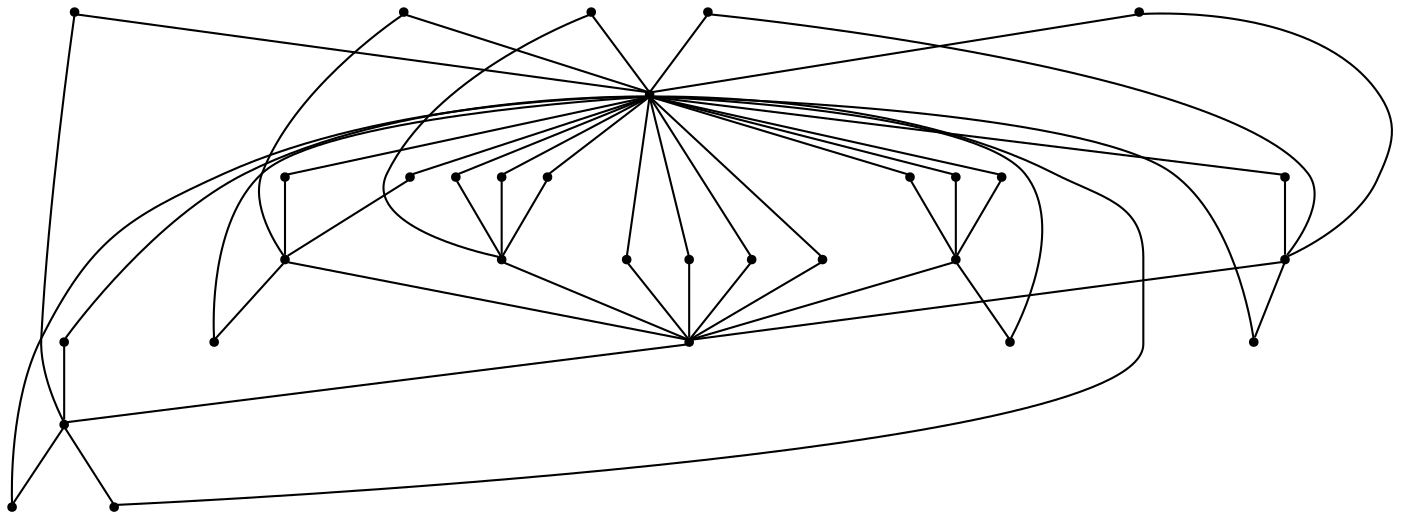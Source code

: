 graph {
  node [shape=point,comment="{\"directed\":false,\"doi\":\"10.1007/978-3-540-24595-7_20\",\"figure\":\"2 (2)\"}"]

  v0 [pos="1585.0031386264534,531.937472025553"]
  v1 [pos="1509.9891851380812,531.937472025553"]
  v2 [pos="1434.9752316497093,531.937472025553"]
  v3 [pos="1359.961278161337,531.937472025553"]
  v4 [pos="1284.947324672965,531.937472025553"]
  v5 [pos="1209.933371184593,531.937472025553"]
  v6 [pos="1134.919417696221,531.937472025553"]
  v7 [pos="1116.1659293241278,531.937472025553"]
  v8 [pos="1097.4124409520348,531.937472025553"]
  v9 [pos="1078.6589525799418,531.937472025553"]
  v10 [pos="1022.398519258721,531.937472025553"]
  v11 [pos="1003.6450308866279,531.937472025553"]
  v12 [pos="984.8915425145349,531.937472025553"]
  v13 [pos="966.1380541424419,531.937472025553"]
  v14 [pos="909.8775890261628,531.937472025553"]
  v15 [pos="891.1241006540697,531.937472025553"]
  v16 [pos="872.3706122819767,531.937472025553"]
  v17 [pos="853.6171239098837,531.937472025553"]
  v18 [pos="797.3566587936047,531.937472025553"]
  v19 [pos="778.6031704215117,531.937472025553"]
  v20 [pos="759.8496820494186,531.937472025553"]
  v21 [pos="741.0961936773256,531.937472025553"]
  v22 [pos="684.8357285610465,531.937472025553"]
  v23 [pos="666.0822401889535,531.937472025553"]
  v24 [pos="647.3287518168604,531.937472025553"]
  v25 [pos="628.5752634447674,531.937472025553"]
  v26 [pos="572.3147983284883,531.937472025553"]
  v27 [pos="553.5613099563953,531.937472025553"]
  v28 [pos="534.8078136355379,531.937472025553"]
  v29 [pos="516.0543252634448,531.937472025553"]
  v30 [pos="441.0403717750727,531.937472025553"]

  v0 -- v2 [id="-1",pos="1585.0031386264534,531.937472025553 1564.7410065406978,550.9957631429033 1537.890207122093,561.6499582926429 1509.9891533430232,561.6499582926429 1482.0840297965117,561.6499582926429 1455.233230377907,550.9957631429033 1434.9752316497093,531.937472025553"]
  v30 -- v20 [id="-2",pos="441.0403717750727,531.937472025553 464.81980832122093,599.4332631429033 528.7275254360464,644.6750640869137 600.4450308866279,644.6750640869137 672.1583393895348,644.6750640869137 736.0702216569767,599.4332631429033 759.8496820494186,531.937472025553"]
  v30 -- v6 [id="-3",pos="441.0403717750727,531.937472025553 475.32174781976744,695.9873199462887 620.1486827761628,813.6623382568356 787.9799146075582,813.6623382568356 955.806949491279,813.6623382568356 1100.6338844476743,695.9873199462887 1134.919417696221,531.937472025553"]
  v30 -- v14 [id="-4",pos="441.0403717750727,531.937472025553 468.0162291061046,639.287439982096 564.6383902616279,714.6249135335283 675.458984375,714.6249135335283 786.275445130814,714.6249135335283 882.8975744912791,639.287439982096 909.8775890261628,531.937472025553"]
  v30 -- v23 [id="-5",pos="441.0403717750727,531.937472025553 459.9397120276163,577.312342325846 504.3354696584302,606.9123586018877 553.5613099563953,606.9123586018877 602.7871184593023,606.9123586018877 647.1787427325581,577.312342325846 666.0822401889535,531.937472025553"]
  v30 -- v10 [id="-6",pos="441.0403717750727,531.937472025553 470.6333757267442,668.7750498453772 591.6892441860465,766.4374033610022 731.7194494912791,766.4374033610022 871.7454578488372,766.4374033610022 992.8013263081396,668.7750498453772 1022.398519258721,531.937472025553"]
  v30 -- v26 [id="-7",pos="441.0403717750727,531.937472025553 450.36294513081396,560.270818074544 476.83452489098835,579.4249216715491 506.67758902616276,579.4249216715491 536.5164880087209,579.4249216715491 562.9880359738372,560.270818074544 572.3147983284883,531.937472025553"]
  v30 -- v29 [id="-8",pos="441.0403717750727,531.937472025553 448.158371184593,546.12922668457 462.67357830668607,555.0874074300127 478.5473564680232,555.0874074300127 494.42113462936044,555.0874074300127 508.9321765988372,546.12922668457 516.0543252634448,531.937472025553"]
  v30 -- v19 [id="-9",pos="441.0403717750727,531.937472025553 464.70728561046514,605.1708221435543 532.8741097383721,654.7748565673825 609.8217750726744,654.7748565673825 686.7652434593023,654.7748565673825 754.9320675872093,605.1708221435543 778.6031704215117,531.937472025553"]
  v30 -- v11 [id="-10",pos="441.0403717750727,531.937472025553 470.70421511627904,663.5082244873043 587.5259356831396,756.9123586018877 722.3427053052326,756.9123586018877 857.1594113372092,756.9123586018877 973.9769985465116,663.5082244873043 1003.6450308866279,531.937472025553"]
  v30 -- v25 [id="-11",pos="441.0403717750727,531.937472025553 458.83950763081396,567.4457550048825 495.121261809593,589.8499806722002 534.8078215843024,589.8499806722002 574.4902162063953,589.8499806722002 610.7719385901163,567.4457550048825 628.5752634447674,531.937472025553"]
  v30 -- v7 [id="-12",pos="441.0403717750727,531.937472025553 475.6801417151163,690.7749176025387 616.1729651162791,803.9124806722002 778.6031704215117,803.9124806722002 941.0291787790698,803.9124806722002 1081.5220021802324,690.7749176025387 1116.1659293241278,531.937472025553"]
  v30 -- v9 [id="-13",pos="441.0403717750727,531.937472025553 475.5801144622093,680.3000132242835 607.6755450581395,785.1624806722002 759.8496820494186,785.1624806722002 912.0196220930233,785.1624806722002 1044.1150526889535,680.3000132242835 1078.6589525799418,531.937472025553"]
  v30 -- v8 [id="-14",pos="441.0403717750727,531.937472025553 475.64682049418604,685.441716512044 611.9346838662791,794.4123586018877 769.226426235465,794.4123586018877 926.514035247093,794.4123586018877 1062.8018350290697,685.441716512044 1097.4124409520348,531.937472025553"]
  v27 -- v30 [id="-15",pos="553.5613099563953,531.937472025553 544.1095294331395,554.6123504638668 521.9137490915698,569.4123586018877 497.30084484011627,569.4123586018877 472.6879405886628,569.4123586018877 450.4879632994186,554.6123504638668 441.0403717750727,531.937472025553"]
  v30 -- v16 [id="-16",pos="441.0403717750727,531.937472025553 469.37063499273256,627.549870808919 557.1077943313953,693.0500030517575 656.705496002907,693.0500030517575 756.3031976744186,693.0500030517575 844.0361918604651,627.549870808919 872.3706122819767,531.937472025553"]
  v30 -- v22 [id="-17",pos="441.0403717750727,531.937472025553 459.9855605014535,582.8456878662106 508.59460846656975,616.62483215332 562.9380541424418,616.62483215332 617.2773346656977,616.62483215332 665.886382630814,582.8456878662106 684.8357285610465,531.937472025553"]
  v21 -- v30 [id="-18",pos="741.0961936773256,531.937472025553 717.2334302325581,594.05403137207 657.5890170784884,635.0373586018877 591.0682867005814,635.0373586018877 524.5433911700582,635.0373586018877 464.89897801598835,594.05403137207 441.0403717750727,531.937472025553"]
  v30 -- v15 [id="-19",pos="441.0403717750727,531.937472025553 468.80802143895346,633.3833058675127 560.9501635174419,703.6874135335283 666.0822401889535,703.6874135335283 771.2101199127907,703.6874135335283 863.3522619912791,633.3833058675127 891.1241006540697,531.937472025553"]
  v17 -- v30 [id="-20",pos="853.6171239098837,531.937472025553 824.9159156976744,621.8166351318356 741.5296239098838,682.7248891194658 647.3287518168604,682.7248891194658 553.1237463662791,682.7248891194658 469.7373909883721,621.8166351318356 441.0403717750727,531.937472025553"]
  v30 -- v12 [id="-21",pos="441.0403717750727,531.937472025553 470.4416833212209,658.2207997639971 583.1376453488372,747.6874033610022 712.9659611191861,747.6874033610022 842.7900799418604,747.6874033610022 955.4860737645349,658.2207997639971 984.8915425145349,531.937472025553"]
  v13 -- v30 [id="-22",pos="966.1380541424419,531.937472025553 937.0076126453488,653.2540639241533 828.4374091569767,738.8248443603512 703.5892169331395,738.8248443603512 578.7368277616279,738.8248443603512 470.1666242732558,653.2540639241533 441.0403717750727,531.937472025553"]
  v30 -- v24 [id="-23",pos="441.0403717750727,531.937472025553 459.64799236918606,572.191492716471 499.89716569767444,597.9249318440752 544.1845657703489,597.9249318440752 588.4677688953489,597.9249318440752 628.7169422238372,572.191492716471 647.3287518168604,531.937472025553"]
  v28 -- v30 [id="-24",pos="534.8078136355379,531.937472025553 525.910324309593,549.6832529703772 507.76529796511625,560.88752746582 487.9241006540698,560.88752746582 468.07873819040697,560.88752746582 449.9336800508721,549.6832529703772 441.0403717750727,531.937472025553"]
  v18 -- v30 [id="-25",pos="797.3566587936047,531.937472025553 774.2482013081395,610.9124501546221 701.6638353924418,665.2998606363929 619.1985192587209,665.2998606363929 536.7290061773256,665.2998606363929 464.14467205668603,610.9124501546221 441.0403717750727,531.937472025553"]
  v29 -- v5 [id="-26",pos="516.0543252634448,531.937472025553 550.3357013081395,695.9873199462887 695.1626362645349,813.6623382568356 862.9938680959302,813.6623382568356 1030.8209029796512,813.6623382568356 1175.6478379360465,695.9873199462887 1209.933371184593,531.937472025553"]
  v27 -- v5 [id="-27",pos="553.5613099563953,531.937472025553 588.1677507267442,685.441716512044 724.4556140988371,794.4123586018877 881.7473564680232,794.4123586018877 1039.0349654796512,794.4123586018877 1175.3227652616279,685.441716512044 1209.933371184593,531.937472025553"]
  v25 -- v4 [id="-28",pos="628.5752634447674,531.937472025553 661.9439861918604,686.2333933512366 798.644422238372,796.5124766031897 956.7613099563953,796.5124766031897 1114.8781976744185,796.5124766031897 1251.5744367732557,686.2333933512366 1284.947324672965,531.937472025553"]
  v23 -- v4 [id="-29",pos="666.0822401889535,531.937472025553 700.209402252907,675.1290639241533 828.2290879360465,776.2124379475908 975.5147983284884,776.2124379475908 1122.7963117732559,776.2124379475908 1250.8160610465115,675.1290639241533 1284.947324672965,531.937472025553"]
  v21 -- v3 [id="-30",pos="741.0961936773256,531.937472025553 774.3231740552326,675.8416493733721 902.6428779069768,777.8873443603512 1050.5287518168604,777.8873443603512 1198.4104287790697,777.8873443603512 1326.7300690406976,675.8416493733721 1359.961278161337,531.937472025553"]
  v19 -- v3 [id="-31",pos="778.6031704215117,531.937472025553 812.7178688226744,664.7581736246741 932.3025799418605,757.499821980794 1069.2821765988372,757.499821980794 1206.257703488372,757.499821980794 1325.8466751453489,664.7581736246741 1359.961278161337,531.937472025553"]
  v17 -- v2 [id="-32",pos="853.6171239098837,531.937472025553 886.6607739825581,665.4000600179033 1006.6080759447674,759.2624664306637 1144.2961300872093,759.2624664306637 1281.9801780523255,759.2624664306637 1401.9274164244187,665.4000600179033 1434.9752316497093,531.937472025553"]
  v15 -- v2 [id="-33",pos="891.1241006540697,531.937472025553 925.0512082122093,654.2374928792315 1036.2635810319766,738.7874603271481 1163.0496184593023,738.7874603271481 1289.8316497093024,738.7874603271481 1401.0438953488372,654.2374928792315 1434.9752316497093,531.937472025553"]
  v5 -- v26 [id="-34",pos="1209.933371184593,531.937472025553 1175.3894077034884,680.3000132242835 1043.2940406976743,785.1624806722002 891.1241006540697,785.1624806722002 738.9499636627907,785.1624806722002 606.8545330668604,680.3000132242835 572.3147983284883,531.937472025553"]
  v24 -- v4 [id="-35",pos="647.3287518168604,531.937472025553 681.1141805959302,680.6166330973304 813.4638444767442,786.2499237060543 966.1380541424419,786.2499237060543 1118.808066860465,786.2499237060543 1251.1576671511627,680.6166330973304 1284.947324672965,531.937472025553"]
  v13 -- v1 [id="-36",pos="966.1380541424419,531.937472025553 999.1608466569768,655.1291147867835 1110.6690406976743,740.6749725341793 1238.0635719476743,740.6749725341793 1365.4540334302326,740.6749725341793 1476.9664244186047,655.1291147867835 1509.9891851380812,531.937472025553"]
  v11 -- v1 [id="-37",pos="1003.6450308866279,531.937472025553 1037.130441497093,643.5082753499346 1140.0620457848836,720.0748443603512 1256.8170603197675,720.0748443603512 1373.5680050872093,720.0748443603512 1476.4996729651164,643.5082753499346 1509.9891851380812,531.937472025553"]
  v4 -- v22 [id="-38",pos="1284.947324672965,531.937472025553 1250.5576308139534,669.7874704996741 1126.8429324127908,766.4249420166012 984.8915425145349,766.4249420166012 842.9359556686046,766.4249420166012 719.2212572674418,669.7874704996741 684.8357285610465,531.937472025553"]
  v12 -- v1 [id="-39",pos="984.8915425145349,531.937472025553 1018.3477652616278,649.3790944417315 1125.4968568313952,730.2499135335283 1247.440316133721,730.2499135335283 1369.3797056686046,730.2499135335283 1476.5287972383721,649.3790944417315 1509.9891851380812,531.937472025553"]
  v9 -- v0 [id="-40",pos="1078.6589525799418,531.937472025553 1111.4192768895348,644.6498870849606 1214.5759265988372,722.087478637695 1331.8310138081395,722.087478637695 1449.08203125,722.087478637695 1552.2386809593022,644.6498870849606 1585.0031386264534,531.937472025553"]
  v7 -- v0 [id="-41",pos="1116.1659293241278,531.937472025553 1149.6388444767442,633.128992716471 1244.1148074127907,701.3749440511065 1350.5845021802324,701.3749440511065 1457.050254360465,701.3749440511065 1551.526090116279,633.128992716471 1585.0031386264534,531.937472025553"]
  v6 -- v0 [id="-42",pos="1134.919417696221,531.937472025553 1168.3798691860466,627.4623870849606 1258.63828125,691.4750417073565 1359.961246366279,691.4750417073565 1461.2801417151163,691.4750417073565 1551.5385537790698,627.4623870849606 1585.0031386264534,531.937472025553"]
  v3 -- v18 [id="-43",pos="1359.961278161337,531.937472025553 1325.8591388081395,659.166590372721 1210.4751271802324,747.6874033610022 1078.6589207848838,747.6874033610022 946.838644622093,747.6874033610022 831.454632994186,659.166590372721 797.3566587936047,531.937472025553"]
  v5 -- v0 [id="-44",pos="1209.933371184593,531.937472025553 1249.7282885174418,597.3415374755856 1320.8206395348836,637.3124440511065 1397.468223110465,637.3124440511065 1474.1117369186047,637.3124440511065 1545.2040879360466,597.3415374755856 1585.0031386264534,531.937472025553"]
  v2 -- v16 [id="-45",pos="1434.9752316497093,531.937472025553 1401.4231468023256,659.7624460856116 1285.8641351744186,748.899968465169 1153.6728742732557,748.899968465169 1021.4774800145349,748.899968465169 905.9185319767441,659.7624460856116 872.3706122819767,531.937472025553"]
  v2 -- v14 [id="-46",pos="1434.9752316497093,531.937472025553 1401.0605559593023,648.6250559488929 1294.0532703488373,728.9498647054033 1172.4263626453487,728.9498647054033 1050.795448764535,728.9498647054033 943.7880359738372,648.6250559488929 909.8775890261628,531.937472025553"]
  v3 -- v0 [id="-47",pos="1359.961278161337,531.937472025553 1389.3835029069767,562.5998179117835 1430.0118640988371,579.9249013264971 1472.4821765988372,579.9249013264971 1514.9484193313954,579.9249013264971 1555.5769077034884,562.5998179117835 1585.0031386264534,531.937472025553"]
  v10 -- v1 [id="-48",pos="1022.398519258721,531.937472025553 1056.0672601744186,638.0290985107418 1154.71066497093,710.2123260498043 1266.193804505814,710.2123260498043 1377.6728742732557,710.2123260498043 1476.320476017442,638.0290985107418 1509.9891851380812,531.937472025553"]
  v20 -- v3 [id="-49",pos="759.8496820494186,531.937472025553 793.5684683866278,670.2373504638668 917.508148619186,767.5749460856116 1059.905496002907,767.5749460856116 1202.2985828488372,767.5749460856116 1326.238390261628,670.2416737874346 1359.961278161337,531.937472025553"]
  v1 -- v0 [id="-50",pos="1509.9891851380812,531.937472025553 1521.503797238372,538.0624135335283 1534.397965116279,541.2873586018877 1547.4961300872094,541.2873586018877 1560.5902252906976,541.2873586018877 1573.4843931686046,538.0624135335283 1585.0031386264534,531.937472025553"]
  v8 -- v0 [id="-51",pos="1097.4124409520348,531.937472025553 1130.4811773255815,638.7457529703772 1229.3203125,711.5998586018877 1341.207757994186,711.5998586018877 1453.0911337209302,711.5998586018877 1551.9303960755815,638.7457529703772 1585.0031386264534,531.937472025553"]
  v28 -- v5 [id="-52",pos="534.8078136355379,531.937472025553 569.4475835755813,690.7749176025387 709.9404069767442,803.9124806722002 872.3706122819767,803.9124806722002 1034.796620639535,803.9124806722002 1175.2894440406976,690.7749176025387 1209.933371184593,531.937472025553"]
  v4 -- v0 [id="-53",pos="1284.947324672965,531.937472025553 1320.7415334302325,578.7207285563147 1376.1768531976743,606.1125437418616 1434.9751998546512,606.1125437418616 1493.769476744186,606.1125437418616 1549.2047965116278,578.7207285563147 1585.0031386264534,531.937472025553"]
}